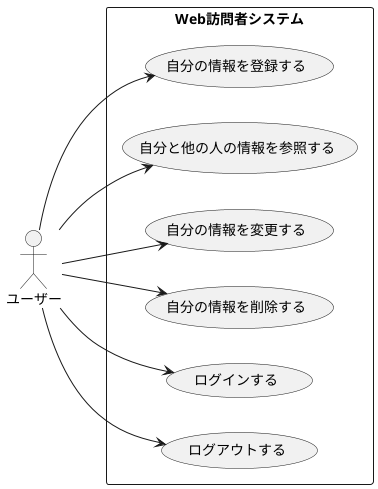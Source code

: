 @startuml Web訪問者システムユースケース図
left to right direction
actor ユーザー as U

rectangle Web訪問者システム {
  usecase "自分の情報を登録する" as UC1
  usecase "自分と他の人の情報を参照する" as UC2
  usecase "自分の情報を変更する" as UC3
  usecase "自分の情報を削除する" as UC4
  usecase "ログインする" as UC5
  usecase "ログアウトする" as UC6
}

U --> UC1
U --> UC2
U --> UC3
U --> UC4
U --> UC5
U --> UC6

@enduml